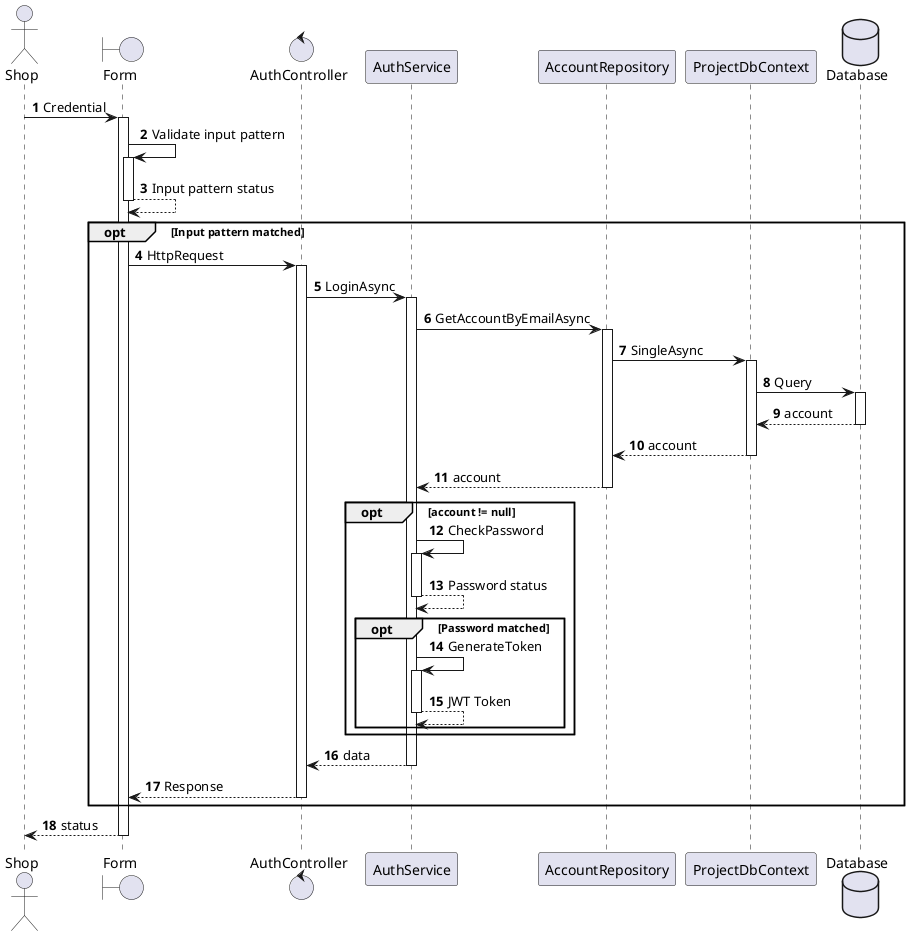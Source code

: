 @startuml 06 - Shop - Login

autonumber
autoactivate on

actor Shop as Actor
boundary Form
control AuthController as Controller
participant AuthService as Service
participant AccountRepository as Repo
participant ProjectDbContext as Context
database Database

Actor -> Form: Credential

Form -> Form: Validate input pattern

Form --> Form: Input pattern status

opt Input pattern matched
  Form -> Controller: HttpRequest
  Controller -> Service: LoginAsync
  Service -> Repo: GetAccountByEmailAsync
  Repo -> Context: SingleAsync
  Context -> Database: Query
  Database --> Context: account
  Context --> Repo: account
  Repo --> Service: account

  opt account != null
    Service -> Service: CheckPassword
    Service --> Service: Password status

    opt Password matched
      Service -> Service: GenerateToken
      Service --> Service: JWT Token
    end
  end
    Service --> Controller: data

  Controller --> Form: Response
end

Form --> Actor: status

@enduml